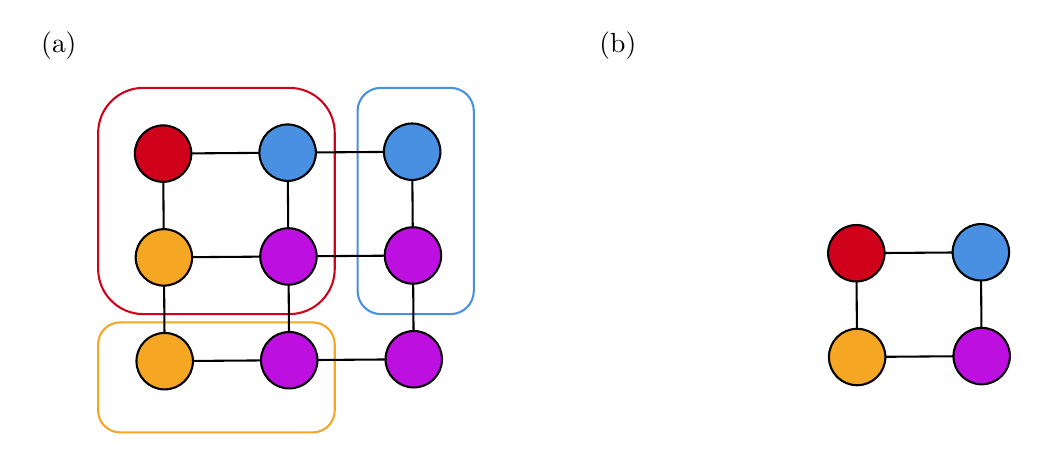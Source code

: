 

\tikzset{every picture/.style={line width=0.75pt}} %set default line width to 0.75pt        

\begin{tikzpicture}[x=0.75pt,y=0.75pt,yscale=-1,xscale=1]
%uncomment if require: \path (0,300); %set diagram left start at 0, and has height of 300

%Rounded Rect [id:dp19357195056458742] 
\draw  [color={rgb, 255:red, 208; green, 2; blue, 27 }  ,draw opacity=1 ] (144,92.3) .. controls (144,80.26) and (153.76,70.5) .. (165.8,70.5) -- (236.2,70.5) .. controls (248.24,70.5) and (258,80.26) .. (258,92.3) -- (258,157.7) .. controls (258,169.74) and (248.24,179.5) .. (236.2,179.5) -- (165.8,179.5) .. controls (153.76,179.5) and (144,169.74) .. (144,157.7) -- cycle ;
%Rounded Rect [id:dp05921005495393583] 
\draw  [color={rgb, 255:red, 74; green, 144; blue, 226 }  ,draw opacity=1 ] (269,81.7) .. controls (269,75.51) and (274.01,70.5) .. (280.2,70.5) -- (313.8,70.5) .. controls (319.99,70.5) and (325,75.51) .. (325,81.7) -- (325,168.3) .. controls (325,174.49) and (319.99,179.5) .. (313.8,179.5) -- (280.2,179.5) .. controls (274.01,179.5) and (269,174.49) .. (269,168.3) -- cycle ;
%Rounded Rect [id:dp19331205673970397] 
\draw  [color={rgb, 255:red, 245; green, 166; blue, 35 }  ,draw opacity=1 ] (144,194.1) .. controls (144,188.25) and (148.75,183.5) .. (154.6,183.5) -- (247.4,183.5) .. controls (253.25,183.5) and (258,188.25) .. (258,194.1) -- (258,225.9) .. controls (258,231.75) and (253.25,236.5) .. (247.4,236.5) -- (154.6,236.5) .. controls (148.75,236.5) and (144,231.75) .. (144,225.9) -- cycle ;

% Text Node
\draw  [fill={rgb, 255:red, 208; green, 2; blue, 27 }  ,fill opacity=1 ]  (175.3, 102.18) circle [x radius= 13.6, y radius= 13.6]   ;
\draw (169.25,94.63) node [anchor=north west][inner sep=0.75pt]  [rotate=-359.56]  {$$};
% Text Node
\draw  [color={rgb, 255:red, 0; green, 2; blue, 0 }  ,draw opacity=1 ][fill={rgb, 255:red, 74; green, 144; blue, 226 }  ,fill opacity=1 ]  (235.3, 101.72) circle [x radius= 13.6, y radius= 13.6]   ;
\draw (229.24,94.16) node [anchor=north west][inner sep=0.75pt]  [rotate=-359.56]  {$$};
% Text Node
\draw  [fill={rgb, 255:red, 74; green, 144; blue, 226 }  ,fill opacity=1 ]  (295.3, 101.26) circle [x radius= 13.6, y radius= 13.6]   ;
\draw (289.24,93.7) node [anchor=north west][inner sep=0.75pt]  [rotate=-359.56]  {$$};
% Text Node
\draw  [fill={rgb, 255:red, 245; green, 166; blue, 35 }  ,fill opacity=1 ]  (175.69, 152.18) circle [x radius= 13.6, y radius= 13.6]   ;
\draw (169.63,144.62) node [anchor=north west][inner sep=0.75pt]  [rotate=-359.56]  {$$};
% Text Node
\draw  [fill={rgb, 255:red, 189; green, 16; blue, 224 }  ,fill opacity=1 ]  (235.69, 151.72) circle [x radius= 13.6, y radius= 13.6]   ;
\draw (229.63,144.16) node [anchor=north west][inner sep=0.75pt]  [rotate=-359.56]  {$$};
% Text Node
\draw  [fill={rgb, 255:red, 189; green, 16; blue, 224 }  ,fill opacity=1 ]  (295.68, 151.26) circle [x radius= 13.6, y radius= 13.6]   ;
\draw (289.63,143.7) node [anchor=north west][inner sep=0.75pt]  [rotate=-359.56]  {$$};
% Text Node
\draw  [fill={rgb, 255:red, 245; green, 166; blue, 35 }  ,fill opacity=1 ]  (176.07, 202.18) circle [x radius= 13.6, y radius= 13.6]   ;
\draw (170.01,194.62) node [anchor=north west][inner sep=0.75pt]  [rotate=-359.56]  {$$};
% Text Node
\draw  [fill={rgb, 255:red, 189; green, 16; blue, 224 }  ,fill opacity=1 ]  (236.07, 201.72) circle [x radius= 13.6, y radius= 13.6]   ;
\draw (230.01,194.16) node [anchor=north west][inner sep=0.75pt]  [rotate=-359.56]  {$$};
% Text Node
\draw  [fill={rgb, 255:red, 189; green, 16; blue, 224 }  ,fill opacity=1 ]  (296.07, 201.25) circle [x radius= 13.6, y radius= 13.6]   ;
\draw (290.01,193.7) node [anchor=north west][inner sep=0.75pt]  [rotate=-359.56]  {$$};
% Text Node
\draw  [fill={rgb, 255:red, 208; green, 2; blue, 27 }  ,fill opacity=1 ]  (509.3, 150.18) circle [x radius= 13.6, y radius= 13.6]   ;
\draw (503.25,142.63) node [anchor=north west][inner sep=0.75pt]  [rotate=-359.56]  {$$};
% Text Node
\draw  [color={rgb, 255:red, 0; green, 2; blue, 0 }  ,draw opacity=1 ][fill={rgb, 255:red, 74; green, 144; blue, 226 }  ,fill opacity=1 ]  (569.3, 149.72) circle [x radius= 13.6, y radius= 13.6]   ;
\draw (563.24,142.16) node [anchor=north west][inner sep=0.75pt]  [rotate=-359.56]  {$$};
% Text Node
\draw  [fill={rgb, 255:red, 245; green, 166; blue, 35 }  ,fill opacity=1 ]  (509.69, 200.18) circle [x radius= 13.6, y radius= 13.6]   ;
\draw (503.63,192.62) node [anchor=north west][inner sep=0.75pt]  [rotate=-359.56]  {$$};
% Text Node
\draw  [fill={rgb, 255:red, 189; green, 16; blue, 224 }  ,fill opacity=1 ]  (569.69, 199.72) circle [x radius= 13.6, y radius= 13.6]   ;
\draw (563.63,192.16) node [anchor=north west][inner sep=0.75pt]  [rotate=-359.56]  {$$};
% Text Node
\draw (115,42) node [anchor=north west][inner sep=0.75pt]   [align=left] {(a)};
% Text Node
\draw (384,42) node [anchor=north west][inner sep=0.75pt]   [align=left] {(b)};
% Connection
\draw    (188.9,102.07) -- (221.7,101.82) ;
% Connection
\draw    (248.9,101.61) -- (281.7,101.36) ;
% Connection
\draw    (189.29,152.07) -- (222.08,151.82) ;
% Connection
\draw    (249.29,151.61) -- (282.08,151.36) ;
% Connection
\draw    (189.67,202.07) -- (222.47,201.82) ;
% Connection
\draw    (249.67,201.61) -- (282.47,201.36) ;
% Connection
\draw    (295.79,164.86) -- (295.96,187.65) ;
% Connection
\draw    (175.41,115.78) -- (175.58,138.58) ;
% Connection
\draw    (235.41,115.32) -- (235.58,138.12) ;
% Connection
\draw    (295.4,114.86) -- (295.58,137.65) ;
% Connection
\draw    (235.79,165.32) -- (235.96,188.11) ;
% Connection
\draw    (175.79,165.78) -- (175.97,188.57) ;
% Connection
\draw    (522.9,150.07) -- (555.7,149.82) ;
% Connection
\draw    (523.29,200.07) -- (556.08,199.82) ;
% Connection
\draw    (509.41,163.78) -- (509.58,186.58) ;
% Connection
\draw    (569.41,163.32) -- (569.58,186.12) ;

\end{tikzpicture}

